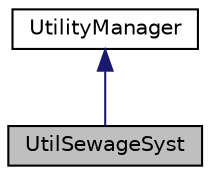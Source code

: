 digraph "UtilSewageSyst"
{
 // LATEX_PDF_SIZE
  edge [fontname="Helvetica",fontsize="10",labelfontname="Helvetica",labelfontsize="10"];
  node [fontname="Helvetica",fontsize="10",shape=record];
  Node1 [label="UtilSewageSyst",height=0.2,width=0.4,color="black", fillcolor="grey75", style="filled", fontcolor="black",tooltip="Represents the sewage management system."];
  Node2 -> Node1 [dir="back",color="midnightblue",fontsize="10",style="solid",fontname="Helvetica"];
  Node2 [label="UtilityManager",height=0.2,width=0.4,color="black", fillcolor="white", style="filled",URL="$classUtilityManager.html",tooltip="Abstract base class for all concrete utilities in the system."];
}
